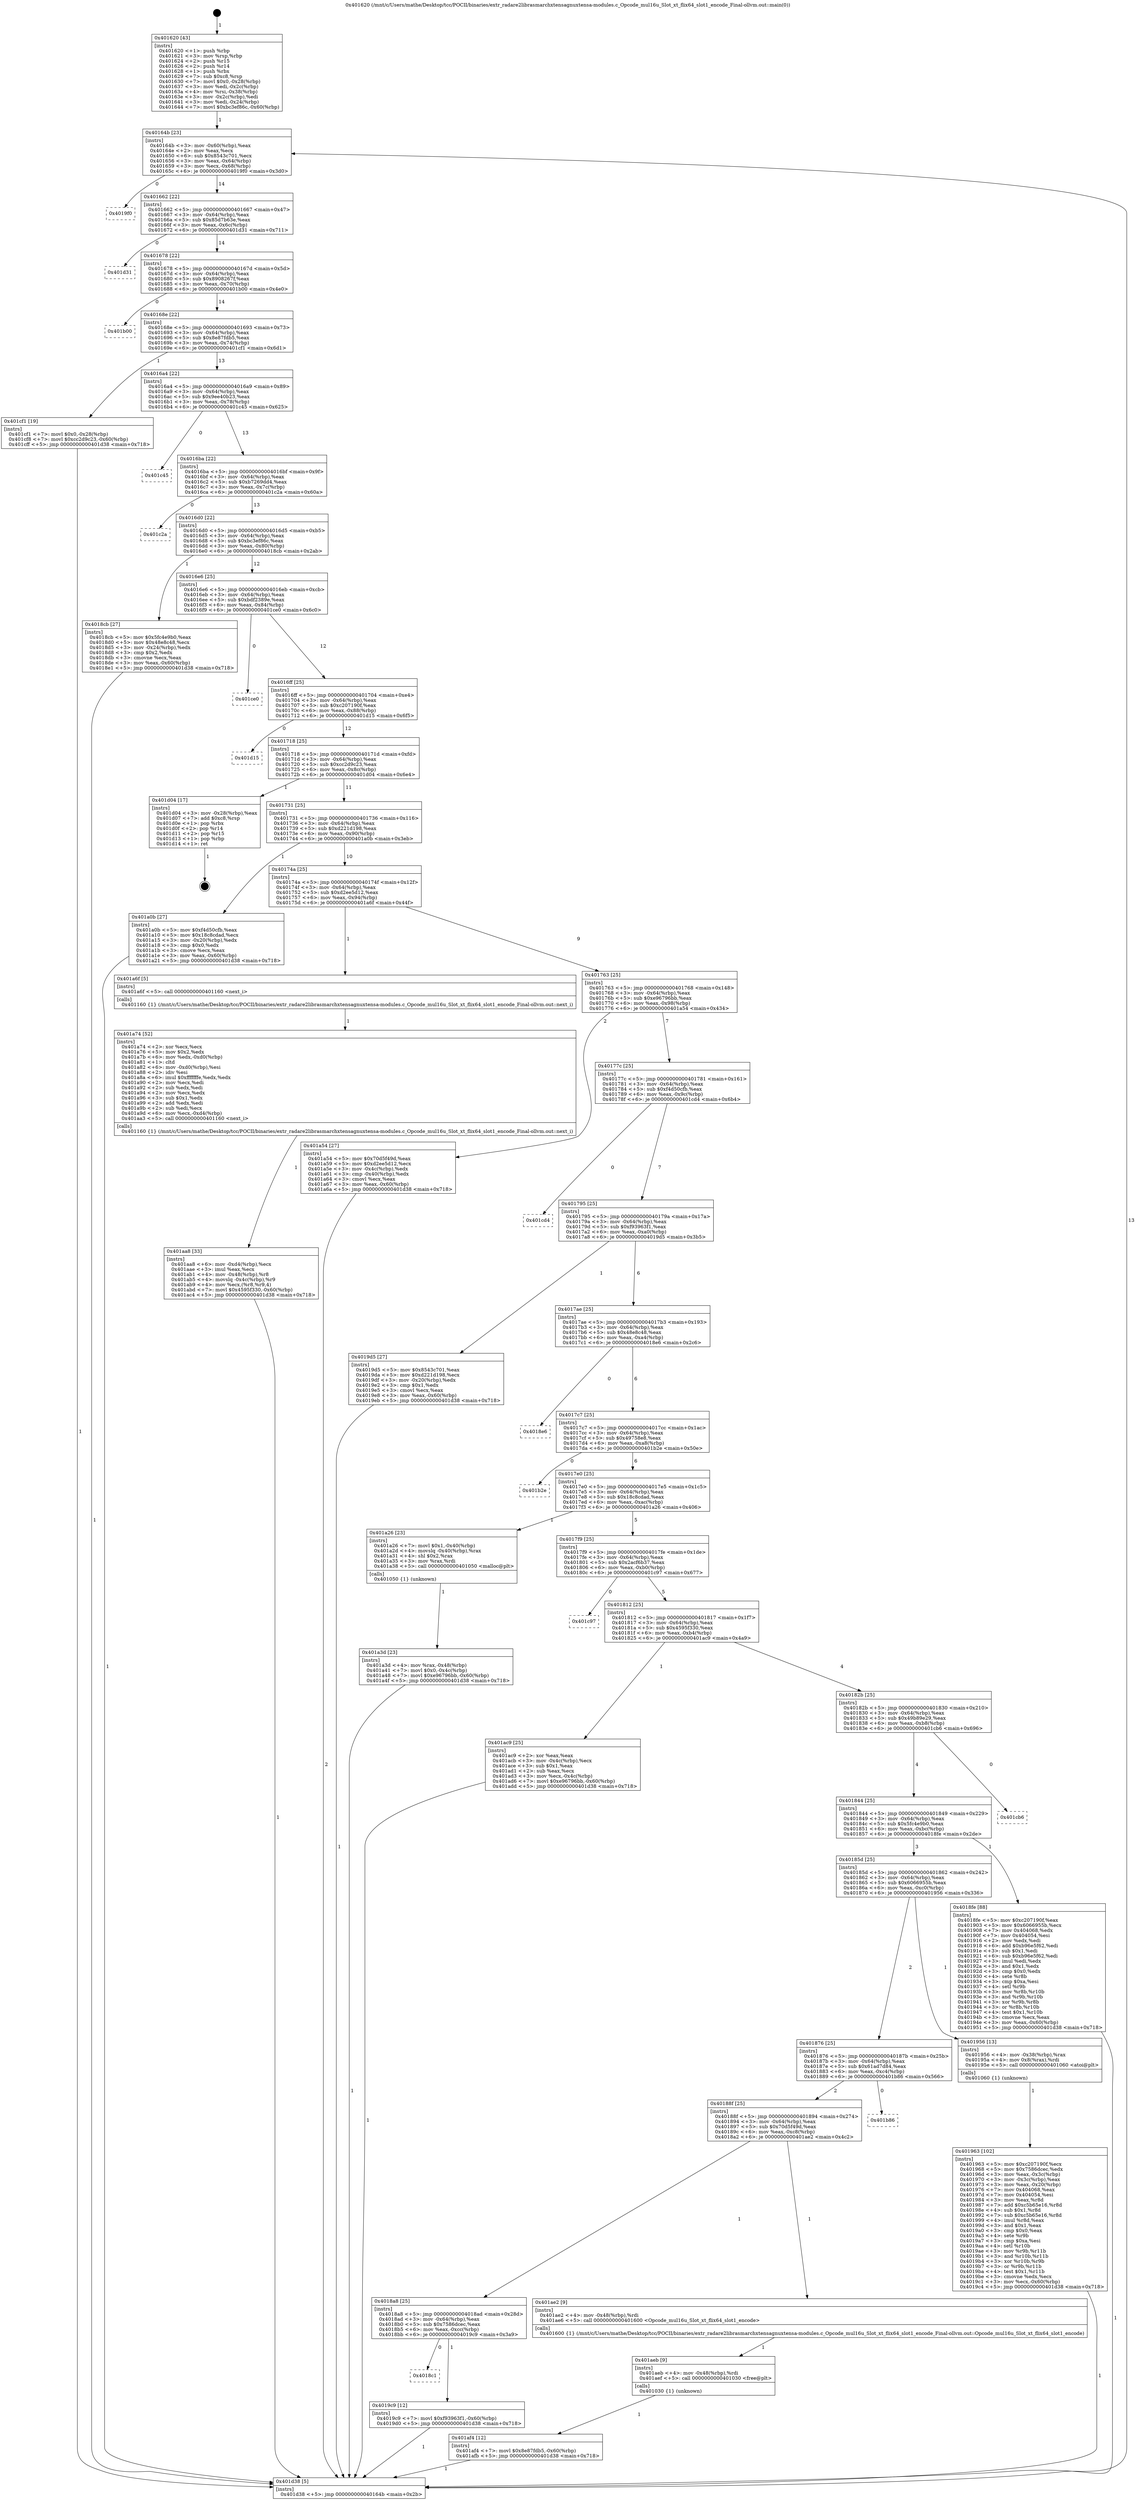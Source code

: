 digraph "0x401620" {
  label = "0x401620 (/mnt/c/Users/mathe/Desktop/tcc/POCII/binaries/extr_radare2librasmarchxtensagnuxtensa-modules.c_Opcode_mul16u_Slot_xt_flix64_slot1_encode_Final-ollvm.out::main(0))"
  labelloc = "t"
  node[shape=record]

  Entry [label="",width=0.3,height=0.3,shape=circle,fillcolor=black,style=filled]
  "0x40164b" [label="{
     0x40164b [23]\l
     | [instrs]\l
     &nbsp;&nbsp;0x40164b \<+3\>: mov -0x60(%rbp),%eax\l
     &nbsp;&nbsp;0x40164e \<+2\>: mov %eax,%ecx\l
     &nbsp;&nbsp;0x401650 \<+6\>: sub $0x8543c701,%ecx\l
     &nbsp;&nbsp;0x401656 \<+3\>: mov %eax,-0x64(%rbp)\l
     &nbsp;&nbsp;0x401659 \<+3\>: mov %ecx,-0x68(%rbp)\l
     &nbsp;&nbsp;0x40165c \<+6\>: je 00000000004019f0 \<main+0x3d0\>\l
  }"]
  "0x4019f0" [label="{
     0x4019f0\l
  }", style=dashed]
  "0x401662" [label="{
     0x401662 [22]\l
     | [instrs]\l
     &nbsp;&nbsp;0x401662 \<+5\>: jmp 0000000000401667 \<main+0x47\>\l
     &nbsp;&nbsp;0x401667 \<+3\>: mov -0x64(%rbp),%eax\l
     &nbsp;&nbsp;0x40166a \<+5\>: sub $0x85d7b63e,%eax\l
     &nbsp;&nbsp;0x40166f \<+3\>: mov %eax,-0x6c(%rbp)\l
     &nbsp;&nbsp;0x401672 \<+6\>: je 0000000000401d31 \<main+0x711\>\l
  }"]
  Exit [label="",width=0.3,height=0.3,shape=circle,fillcolor=black,style=filled,peripheries=2]
  "0x401d31" [label="{
     0x401d31\l
  }", style=dashed]
  "0x401678" [label="{
     0x401678 [22]\l
     | [instrs]\l
     &nbsp;&nbsp;0x401678 \<+5\>: jmp 000000000040167d \<main+0x5d\>\l
     &nbsp;&nbsp;0x40167d \<+3\>: mov -0x64(%rbp),%eax\l
     &nbsp;&nbsp;0x401680 \<+5\>: sub $0x8908267f,%eax\l
     &nbsp;&nbsp;0x401685 \<+3\>: mov %eax,-0x70(%rbp)\l
     &nbsp;&nbsp;0x401688 \<+6\>: je 0000000000401b00 \<main+0x4e0\>\l
  }"]
  "0x401af4" [label="{
     0x401af4 [12]\l
     | [instrs]\l
     &nbsp;&nbsp;0x401af4 \<+7\>: movl $0x8e87fdb5,-0x60(%rbp)\l
     &nbsp;&nbsp;0x401afb \<+5\>: jmp 0000000000401d38 \<main+0x718\>\l
  }"]
  "0x401b00" [label="{
     0x401b00\l
  }", style=dashed]
  "0x40168e" [label="{
     0x40168e [22]\l
     | [instrs]\l
     &nbsp;&nbsp;0x40168e \<+5\>: jmp 0000000000401693 \<main+0x73\>\l
     &nbsp;&nbsp;0x401693 \<+3\>: mov -0x64(%rbp),%eax\l
     &nbsp;&nbsp;0x401696 \<+5\>: sub $0x8e87fdb5,%eax\l
     &nbsp;&nbsp;0x40169b \<+3\>: mov %eax,-0x74(%rbp)\l
     &nbsp;&nbsp;0x40169e \<+6\>: je 0000000000401cf1 \<main+0x6d1\>\l
  }"]
  "0x401aeb" [label="{
     0x401aeb [9]\l
     | [instrs]\l
     &nbsp;&nbsp;0x401aeb \<+4\>: mov -0x48(%rbp),%rdi\l
     &nbsp;&nbsp;0x401aef \<+5\>: call 0000000000401030 \<free@plt\>\l
     | [calls]\l
     &nbsp;&nbsp;0x401030 \{1\} (unknown)\l
  }"]
  "0x401cf1" [label="{
     0x401cf1 [19]\l
     | [instrs]\l
     &nbsp;&nbsp;0x401cf1 \<+7\>: movl $0x0,-0x28(%rbp)\l
     &nbsp;&nbsp;0x401cf8 \<+7\>: movl $0xcc2d9c23,-0x60(%rbp)\l
     &nbsp;&nbsp;0x401cff \<+5\>: jmp 0000000000401d38 \<main+0x718\>\l
  }"]
  "0x4016a4" [label="{
     0x4016a4 [22]\l
     | [instrs]\l
     &nbsp;&nbsp;0x4016a4 \<+5\>: jmp 00000000004016a9 \<main+0x89\>\l
     &nbsp;&nbsp;0x4016a9 \<+3\>: mov -0x64(%rbp),%eax\l
     &nbsp;&nbsp;0x4016ac \<+5\>: sub $0x9ee40b23,%eax\l
     &nbsp;&nbsp;0x4016b1 \<+3\>: mov %eax,-0x78(%rbp)\l
     &nbsp;&nbsp;0x4016b4 \<+6\>: je 0000000000401c45 \<main+0x625\>\l
  }"]
  "0x401aa8" [label="{
     0x401aa8 [33]\l
     | [instrs]\l
     &nbsp;&nbsp;0x401aa8 \<+6\>: mov -0xd4(%rbp),%ecx\l
     &nbsp;&nbsp;0x401aae \<+3\>: imul %eax,%ecx\l
     &nbsp;&nbsp;0x401ab1 \<+4\>: mov -0x48(%rbp),%r8\l
     &nbsp;&nbsp;0x401ab5 \<+4\>: movslq -0x4c(%rbp),%r9\l
     &nbsp;&nbsp;0x401ab9 \<+4\>: mov %ecx,(%r8,%r9,4)\l
     &nbsp;&nbsp;0x401abd \<+7\>: movl $0x4595f330,-0x60(%rbp)\l
     &nbsp;&nbsp;0x401ac4 \<+5\>: jmp 0000000000401d38 \<main+0x718\>\l
  }"]
  "0x401c45" [label="{
     0x401c45\l
  }", style=dashed]
  "0x4016ba" [label="{
     0x4016ba [22]\l
     | [instrs]\l
     &nbsp;&nbsp;0x4016ba \<+5\>: jmp 00000000004016bf \<main+0x9f\>\l
     &nbsp;&nbsp;0x4016bf \<+3\>: mov -0x64(%rbp),%eax\l
     &nbsp;&nbsp;0x4016c2 \<+5\>: sub $0xb7269dd4,%eax\l
     &nbsp;&nbsp;0x4016c7 \<+3\>: mov %eax,-0x7c(%rbp)\l
     &nbsp;&nbsp;0x4016ca \<+6\>: je 0000000000401c2a \<main+0x60a\>\l
  }"]
  "0x401a74" [label="{
     0x401a74 [52]\l
     | [instrs]\l
     &nbsp;&nbsp;0x401a74 \<+2\>: xor %ecx,%ecx\l
     &nbsp;&nbsp;0x401a76 \<+5\>: mov $0x2,%edx\l
     &nbsp;&nbsp;0x401a7b \<+6\>: mov %edx,-0xd0(%rbp)\l
     &nbsp;&nbsp;0x401a81 \<+1\>: cltd\l
     &nbsp;&nbsp;0x401a82 \<+6\>: mov -0xd0(%rbp),%esi\l
     &nbsp;&nbsp;0x401a88 \<+2\>: idiv %esi\l
     &nbsp;&nbsp;0x401a8a \<+6\>: imul $0xfffffffe,%edx,%edx\l
     &nbsp;&nbsp;0x401a90 \<+2\>: mov %ecx,%edi\l
     &nbsp;&nbsp;0x401a92 \<+2\>: sub %edx,%edi\l
     &nbsp;&nbsp;0x401a94 \<+2\>: mov %ecx,%edx\l
     &nbsp;&nbsp;0x401a96 \<+3\>: sub $0x1,%edx\l
     &nbsp;&nbsp;0x401a99 \<+2\>: add %edx,%edi\l
     &nbsp;&nbsp;0x401a9b \<+2\>: sub %edi,%ecx\l
     &nbsp;&nbsp;0x401a9d \<+6\>: mov %ecx,-0xd4(%rbp)\l
     &nbsp;&nbsp;0x401aa3 \<+5\>: call 0000000000401160 \<next_i\>\l
     | [calls]\l
     &nbsp;&nbsp;0x401160 \{1\} (/mnt/c/Users/mathe/Desktop/tcc/POCII/binaries/extr_radare2librasmarchxtensagnuxtensa-modules.c_Opcode_mul16u_Slot_xt_flix64_slot1_encode_Final-ollvm.out::next_i)\l
  }"]
  "0x401c2a" [label="{
     0x401c2a\l
  }", style=dashed]
  "0x4016d0" [label="{
     0x4016d0 [22]\l
     | [instrs]\l
     &nbsp;&nbsp;0x4016d0 \<+5\>: jmp 00000000004016d5 \<main+0xb5\>\l
     &nbsp;&nbsp;0x4016d5 \<+3\>: mov -0x64(%rbp),%eax\l
     &nbsp;&nbsp;0x4016d8 \<+5\>: sub $0xbc3ef86c,%eax\l
     &nbsp;&nbsp;0x4016dd \<+3\>: mov %eax,-0x80(%rbp)\l
     &nbsp;&nbsp;0x4016e0 \<+6\>: je 00000000004018cb \<main+0x2ab\>\l
  }"]
  "0x401a3d" [label="{
     0x401a3d [23]\l
     | [instrs]\l
     &nbsp;&nbsp;0x401a3d \<+4\>: mov %rax,-0x48(%rbp)\l
     &nbsp;&nbsp;0x401a41 \<+7\>: movl $0x0,-0x4c(%rbp)\l
     &nbsp;&nbsp;0x401a48 \<+7\>: movl $0xe96796bb,-0x60(%rbp)\l
     &nbsp;&nbsp;0x401a4f \<+5\>: jmp 0000000000401d38 \<main+0x718\>\l
  }"]
  "0x4018cb" [label="{
     0x4018cb [27]\l
     | [instrs]\l
     &nbsp;&nbsp;0x4018cb \<+5\>: mov $0x5fc4e9b0,%eax\l
     &nbsp;&nbsp;0x4018d0 \<+5\>: mov $0x48e8c48,%ecx\l
     &nbsp;&nbsp;0x4018d5 \<+3\>: mov -0x24(%rbp),%edx\l
     &nbsp;&nbsp;0x4018d8 \<+3\>: cmp $0x2,%edx\l
     &nbsp;&nbsp;0x4018db \<+3\>: cmovne %ecx,%eax\l
     &nbsp;&nbsp;0x4018de \<+3\>: mov %eax,-0x60(%rbp)\l
     &nbsp;&nbsp;0x4018e1 \<+5\>: jmp 0000000000401d38 \<main+0x718\>\l
  }"]
  "0x4016e6" [label="{
     0x4016e6 [25]\l
     | [instrs]\l
     &nbsp;&nbsp;0x4016e6 \<+5\>: jmp 00000000004016eb \<main+0xcb\>\l
     &nbsp;&nbsp;0x4016eb \<+3\>: mov -0x64(%rbp),%eax\l
     &nbsp;&nbsp;0x4016ee \<+5\>: sub $0xbdf2389e,%eax\l
     &nbsp;&nbsp;0x4016f3 \<+6\>: mov %eax,-0x84(%rbp)\l
     &nbsp;&nbsp;0x4016f9 \<+6\>: je 0000000000401ce0 \<main+0x6c0\>\l
  }"]
  "0x401d38" [label="{
     0x401d38 [5]\l
     | [instrs]\l
     &nbsp;&nbsp;0x401d38 \<+5\>: jmp 000000000040164b \<main+0x2b\>\l
  }"]
  "0x401620" [label="{
     0x401620 [43]\l
     | [instrs]\l
     &nbsp;&nbsp;0x401620 \<+1\>: push %rbp\l
     &nbsp;&nbsp;0x401621 \<+3\>: mov %rsp,%rbp\l
     &nbsp;&nbsp;0x401624 \<+2\>: push %r15\l
     &nbsp;&nbsp;0x401626 \<+2\>: push %r14\l
     &nbsp;&nbsp;0x401628 \<+1\>: push %rbx\l
     &nbsp;&nbsp;0x401629 \<+7\>: sub $0xc8,%rsp\l
     &nbsp;&nbsp;0x401630 \<+7\>: movl $0x0,-0x28(%rbp)\l
     &nbsp;&nbsp;0x401637 \<+3\>: mov %edi,-0x2c(%rbp)\l
     &nbsp;&nbsp;0x40163a \<+4\>: mov %rsi,-0x38(%rbp)\l
     &nbsp;&nbsp;0x40163e \<+3\>: mov -0x2c(%rbp),%edi\l
     &nbsp;&nbsp;0x401641 \<+3\>: mov %edi,-0x24(%rbp)\l
     &nbsp;&nbsp;0x401644 \<+7\>: movl $0xbc3ef86c,-0x60(%rbp)\l
  }"]
  "0x4018c1" [label="{
     0x4018c1\l
  }", style=dashed]
  "0x401ce0" [label="{
     0x401ce0\l
  }", style=dashed]
  "0x4016ff" [label="{
     0x4016ff [25]\l
     | [instrs]\l
     &nbsp;&nbsp;0x4016ff \<+5\>: jmp 0000000000401704 \<main+0xe4\>\l
     &nbsp;&nbsp;0x401704 \<+3\>: mov -0x64(%rbp),%eax\l
     &nbsp;&nbsp;0x401707 \<+5\>: sub $0xc207190f,%eax\l
     &nbsp;&nbsp;0x40170c \<+6\>: mov %eax,-0x88(%rbp)\l
     &nbsp;&nbsp;0x401712 \<+6\>: je 0000000000401d15 \<main+0x6f5\>\l
  }"]
  "0x4019c9" [label="{
     0x4019c9 [12]\l
     | [instrs]\l
     &nbsp;&nbsp;0x4019c9 \<+7\>: movl $0xf93963f1,-0x60(%rbp)\l
     &nbsp;&nbsp;0x4019d0 \<+5\>: jmp 0000000000401d38 \<main+0x718\>\l
  }"]
  "0x401d15" [label="{
     0x401d15\l
  }", style=dashed]
  "0x401718" [label="{
     0x401718 [25]\l
     | [instrs]\l
     &nbsp;&nbsp;0x401718 \<+5\>: jmp 000000000040171d \<main+0xfd\>\l
     &nbsp;&nbsp;0x40171d \<+3\>: mov -0x64(%rbp),%eax\l
     &nbsp;&nbsp;0x401720 \<+5\>: sub $0xcc2d9c23,%eax\l
     &nbsp;&nbsp;0x401725 \<+6\>: mov %eax,-0x8c(%rbp)\l
     &nbsp;&nbsp;0x40172b \<+6\>: je 0000000000401d04 \<main+0x6e4\>\l
  }"]
  "0x4018a8" [label="{
     0x4018a8 [25]\l
     | [instrs]\l
     &nbsp;&nbsp;0x4018a8 \<+5\>: jmp 00000000004018ad \<main+0x28d\>\l
     &nbsp;&nbsp;0x4018ad \<+3\>: mov -0x64(%rbp),%eax\l
     &nbsp;&nbsp;0x4018b0 \<+5\>: sub $0x7586dcec,%eax\l
     &nbsp;&nbsp;0x4018b5 \<+6\>: mov %eax,-0xcc(%rbp)\l
     &nbsp;&nbsp;0x4018bb \<+6\>: je 00000000004019c9 \<main+0x3a9\>\l
  }"]
  "0x401d04" [label="{
     0x401d04 [17]\l
     | [instrs]\l
     &nbsp;&nbsp;0x401d04 \<+3\>: mov -0x28(%rbp),%eax\l
     &nbsp;&nbsp;0x401d07 \<+7\>: add $0xc8,%rsp\l
     &nbsp;&nbsp;0x401d0e \<+1\>: pop %rbx\l
     &nbsp;&nbsp;0x401d0f \<+2\>: pop %r14\l
     &nbsp;&nbsp;0x401d11 \<+2\>: pop %r15\l
     &nbsp;&nbsp;0x401d13 \<+1\>: pop %rbp\l
     &nbsp;&nbsp;0x401d14 \<+1\>: ret\l
  }"]
  "0x401731" [label="{
     0x401731 [25]\l
     | [instrs]\l
     &nbsp;&nbsp;0x401731 \<+5\>: jmp 0000000000401736 \<main+0x116\>\l
     &nbsp;&nbsp;0x401736 \<+3\>: mov -0x64(%rbp),%eax\l
     &nbsp;&nbsp;0x401739 \<+5\>: sub $0xd221d198,%eax\l
     &nbsp;&nbsp;0x40173e \<+6\>: mov %eax,-0x90(%rbp)\l
     &nbsp;&nbsp;0x401744 \<+6\>: je 0000000000401a0b \<main+0x3eb\>\l
  }"]
  "0x401ae2" [label="{
     0x401ae2 [9]\l
     | [instrs]\l
     &nbsp;&nbsp;0x401ae2 \<+4\>: mov -0x48(%rbp),%rdi\l
     &nbsp;&nbsp;0x401ae6 \<+5\>: call 0000000000401600 \<Opcode_mul16u_Slot_xt_flix64_slot1_encode\>\l
     | [calls]\l
     &nbsp;&nbsp;0x401600 \{1\} (/mnt/c/Users/mathe/Desktop/tcc/POCII/binaries/extr_radare2librasmarchxtensagnuxtensa-modules.c_Opcode_mul16u_Slot_xt_flix64_slot1_encode_Final-ollvm.out::Opcode_mul16u_Slot_xt_flix64_slot1_encode)\l
  }"]
  "0x401a0b" [label="{
     0x401a0b [27]\l
     | [instrs]\l
     &nbsp;&nbsp;0x401a0b \<+5\>: mov $0xf4d50cfb,%eax\l
     &nbsp;&nbsp;0x401a10 \<+5\>: mov $0x18c8cdad,%ecx\l
     &nbsp;&nbsp;0x401a15 \<+3\>: mov -0x20(%rbp),%edx\l
     &nbsp;&nbsp;0x401a18 \<+3\>: cmp $0x0,%edx\l
     &nbsp;&nbsp;0x401a1b \<+3\>: cmove %ecx,%eax\l
     &nbsp;&nbsp;0x401a1e \<+3\>: mov %eax,-0x60(%rbp)\l
     &nbsp;&nbsp;0x401a21 \<+5\>: jmp 0000000000401d38 \<main+0x718\>\l
  }"]
  "0x40174a" [label="{
     0x40174a [25]\l
     | [instrs]\l
     &nbsp;&nbsp;0x40174a \<+5\>: jmp 000000000040174f \<main+0x12f\>\l
     &nbsp;&nbsp;0x40174f \<+3\>: mov -0x64(%rbp),%eax\l
     &nbsp;&nbsp;0x401752 \<+5\>: sub $0xd2ee5d12,%eax\l
     &nbsp;&nbsp;0x401757 \<+6\>: mov %eax,-0x94(%rbp)\l
     &nbsp;&nbsp;0x40175d \<+6\>: je 0000000000401a6f \<main+0x44f\>\l
  }"]
  "0x40188f" [label="{
     0x40188f [25]\l
     | [instrs]\l
     &nbsp;&nbsp;0x40188f \<+5\>: jmp 0000000000401894 \<main+0x274\>\l
     &nbsp;&nbsp;0x401894 \<+3\>: mov -0x64(%rbp),%eax\l
     &nbsp;&nbsp;0x401897 \<+5\>: sub $0x70d5f49d,%eax\l
     &nbsp;&nbsp;0x40189c \<+6\>: mov %eax,-0xc8(%rbp)\l
     &nbsp;&nbsp;0x4018a2 \<+6\>: je 0000000000401ae2 \<main+0x4c2\>\l
  }"]
  "0x401a6f" [label="{
     0x401a6f [5]\l
     | [instrs]\l
     &nbsp;&nbsp;0x401a6f \<+5\>: call 0000000000401160 \<next_i\>\l
     | [calls]\l
     &nbsp;&nbsp;0x401160 \{1\} (/mnt/c/Users/mathe/Desktop/tcc/POCII/binaries/extr_radare2librasmarchxtensagnuxtensa-modules.c_Opcode_mul16u_Slot_xt_flix64_slot1_encode_Final-ollvm.out::next_i)\l
  }"]
  "0x401763" [label="{
     0x401763 [25]\l
     | [instrs]\l
     &nbsp;&nbsp;0x401763 \<+5\>: jmp 0000000000401768 \<main+0x148\>\l
     &nbsp;&nbsp;0x401768 \<+3\>: mov -0x64(%rbp),%eax\l
     &nbsp;&nbsp;0x40176b \<+5\>: sub $0xe96796bb,%eax\l
     &nbsp;&nbsp;0x401770 \<+6\>: mov %eax,-0x98(%rbp)\l
     &nbsp;&nbsp;0x401776 \<+6\>: je 0000000000401a54 \<main+0x434\>\l
  }"]
  "0x401b86" [label="{
     0x401b86\l
  }", style=dashed]
  "0x401a54" [label="{
     0x401a54 [27]\l
     | [instrs]\l
     &nbsp;&nbsp;0x401a54 \<+5\>: mov $0x70d5f49d,%eax\l
     &nbsp;&nbsp;0x401a59 \<+5\>: mov $0xd2ee5d12,%ecx\l
     &nbsp;&nbsp;0x401a5e \<+3\>: mov -0x4c(%rbp),%edx\l
     &nbsp;&nbsp;0x401a61 \<+3\>: cmp -0x40(%rbp),%edx\l
     &nbsp;&nbsp;0x401a64 \<+3\>: cmovl %ecx,%eax\l
     &nbsp;&nbsp;0x401a67 \<+3\>: mov %eax,-0x60(%rbp)\l
     &nbsp;&nbsp;0x401a6a \<+5\>: jmp 0000000000401d38 \<main+0x718\>\l
  }"]
  "0x40177c" [label="{
     0x40177c [25]\l
     | [instrs]\l
     &nbsp;&nbsp;0x40177c \<+5\>: jmp 0000000000401781 \<main+0x161\>\l
     &nbsp;&nbsp;0x401781 \<+3\>: mov -0x64(%rbp),%eax\l
     &nbsp;&nbsp;0x401784 \<+5\>: sub $0xf4d50cfb,%eax\l
     &nbsp;&nbsp;0x401789 \<+6\>: mov %eax,-0x9c(%rbp)\l
     &nbsp;&nbsp;0x40178f \<+6\>: je 0000000000401cd4 \<main+0x6b4\>\l
  }"]
  "0x401963" [label="{
     0x401963 [102]\l
     | [instrs]\l
     &nbsp;&nbsp;0x401963 \<+5\>: mov $0xc207190f,%ecx\l
     &nbsp;&nbsp;0x401968 \<+5\>: mov $0x7586dcec,%edx\l
     &nbsp;&nbsp;0x40196d \<+3\>: mov %eax,-0x3c(%rbp)\l
     &nbsp;&nbsp;0x401970 \<+3\>: mov -0x3c(%rbp),%eax\l
     &nbsp;&nbsp;0x401973 \<+3\>: mov %eax,-0x20(%rbp)\l
     &nbsp;&nbsp;0x401976 \<+7\>: mov 0x404068,%eax\l
     &nbsp;&nbsp;0x40197d \<+7\>: mov 0x404054,%esi\l
     &nbsp;&nbsp;0x401984 \<+3\>: mov %eax,%r8d\l
     &nbsp;&nbsp;0x401987 \<+7\>: add $0xc5b65e16,%r8d\l
     &nbsp;&nbsp;0x40198e \<+4\>: sub $0x1,%r8d\l
     &nbsp;&nbsp;0x401992 \<+7\>: sub $0xc5b65e16,%r8d\l
     &nbsp;&nbsp;0x401999 \<+4\>: imul %r8d,%eax\l
     &nbsp;&nbsp;0x40199d \<+3\>: and $0x1,%eax\l
     &nbsp;&nbsp;0x4019a0 \<+3\>: cmp $0x0,%eax\l
     &nbsp;&nbsp;0x4019a3 \<+4\>: sete %r9b\l
     &nbsp;&nbsp;0x4019a7 \<+3\>: cmp $0xa,%esi\l
     &nbsp;&nbsp;0x4019aa \<+4\>: setl %r10b\l
     &nbsp;&nbsp;0x4019ae \<+3\>: mov %r9b,%r11b\l
     &nbsp;&nbsp;0x4019b1 \<+3\>: and %r10b,%r11b\l
     &nbsp;&nbsp;0x4019b4 \<+3\>: xor %r10b,%r9b\l
     &nbsp;&nbsp;0x4019b7 \<+3\>: or %r9b,%r11b\l
     &nbsp;&nbsp;0x4019ba \<+4\>: test $0x1,%r11b\l
     &nbsp;&nbsp;0x4019be \<+3\>: cmovne %edx,%ecx\l
     &nbsp;&nbsp;0x4019c1 \<+3\>: mov %ecx,-0x60(%rbp)\l
     &nbsp;&nbsp;0x4019c4 \<+5\>: jmp 0000000000401d38 \<main+0x718\>\l
  }"]
  "0x401cd4" [label="{
     0x401cd4\l
  }", style=dashed]
  "0x401795" [label="{
     0x401795 [25]\l
     | [instrs]\l
     &nbsp;&nbsp;0x401795 \<+5\>: jmp 000000000040179a \<main+0x17a\>\l
     &nbsp;&nbsp;0x40179a \<+3\>: mov -0x64(%rbp),%eax\l
     &nbsp;&nbsp;0x40179d \<+5\>: sub $0xf93963f1,%eax\l
     &nbsp;&nbsp;0x4017a2 \<+6\>: mov %eax,-0xa0(%rbp)\l
     &nbsp;&nbsp;0x4017a8 \<+6\>: je 00000000004019d5 \<main+0x3b5\>\l
  }"]
  "0x401876" [label="{
     0x401876 [25]\l
     | [instrs]\l
     &nbsp;&nbsp;0x401876 \<+5\>: jmp 000000000040187b \<main+0x25b\>\l
     &nbsp;&nbsp;0x40187b \<+3\>: mov -0x64(%rbp),%eax\l
     &nbsp;&nbsp;0x40187e \<+5\>: sub $0x61ad7d84,%eax\l
     &nbsp;&nbsp;0x401883 \<+6\>: mov %eax,-0xc4(%rbp)\l
     &nbsp;&nbsp;0x401889 \<+6\>: je 0000000000401b86 \<main+0x566\>\l
  }"]
  "0x4019d5" [label="{
     0x4019d5 [27]\l
     | [instrs]\l
     &nbsp;&nbsp;0x4019d5 \<+5\>: mov $0x8543c701,%eax\l
     &nbsp;&nbsp;0x4019da \<+5\>: mov $0xd221d198,%ecx\l
     &nbsp;&nbsp;0x4019df \<+3\>: mov -0x20(%rbp),%edx\l
     &nbsp;&nbsp;0x4019e2 \<+3\>: cmp $0x1,%edx\l
     &nbsp;&nbsp;0x4019e5 \<+3\>: cmovl %ecx,%eax\l
     &nbsp;&nbsp;0x4019e8 \<+3\>: mov %eax,-0x60(%rbp)\l
     &nbsp;&nbsp;0x4019eb \<+5\>: jmp 0000000000401d38 \<main+0x718\>\l
  }"]
  "0x4017ae" [label="{
     0x4017ae [25]\l
     | [instrs]\l
     &nbsp;&nbsp;0x4017ae \<+5\>: jmp 00000000004017b3 \<main+0x193\>\l
     &nbsp;&nbsp;0x4017b3 \<+3\>: mov -0x64(%rbp),%eax\l
     &nbsp;&nbsp;0x4017b6 \<+5\>: sub $0x48e8c48,%eax\l
     &nbsp;&nbsp;0x4017bb \<+6\>: mov %eax,-0xa4(%rbp)\l
     &nbsp;&nbsp;0x4017c1 \<+6\>: je 00000000004018e6 \<main+0x2c6\>\l
  }"]
  "0x401956" [label="{
     0x401956 [13]\l
     | [instrs]\l
     &nbsp;&nbsp;0x401956 \<+4\>: mov -0x38(%rbp),%rax\l
     &nbsp;&nbsp;0x40195a \<+4\>: mov 0x8(%rax),%rdi\l
     &nbsp;&nbsp;0x40195e \<+5\>: call 0000000000401060 \<atoi@plt\>\l
     | [calls]\l
     &nbsp;&nbsp;0x401060 \{1\} (unknown)\l
  }"]
  "0x4018e6" [label="{
     0x4018e6\l
  }", style=dashed]
  "0x4017c7" [label="{
     0x4017c7 [25]\l
     | [instrs]\l
     &nbsp;&nbsp;0x4017c7 \<+5\>: jmp 00000000004017cc \<main+0x1ac\>\l
     &nbsp;&nbsp;0x4017cc \<+3\>: mov -0x64(%rbp),%eax\l
     &nbsp;&nbsp;0x4017cf \<+5\>: sub $0x49758e8,%eax\l
     &nbsp;&nbsp;0x4017d4 \<+6\>: mov %eax,-0xa8(%rbp)\l
     &nbsp;&nbsp;0x4017da \<+6\>: je 0000000000401b2e \<main+0x50e\>\l
  }"]
  "0x40185d" [label="{
     0x40185d [25]\l
     | [instrs]\l
     &nbsp;&nbsp;0x40185d \<+5\>: jmp 0000000000401862 \<main+0x242\>\l
     &nbsp;&nbsp;0x401862 \<+3\>: mov -0x64(%rbp),%eax\l
     &nbsp;&nbsp;0x401865 \<+5\>: sub $0x6066955b,%eax\l
     &nbsp;&nbsp;0x40186a \<+6\>: mov %eax,-0xc0(%rbp)\l
     &nbsp;&nbsp;0x401870 \<+6\>: je 0000000000401956 \<main+0x336\>\l
  }"]
  "0x401b2e" [label="{
     0x401b2e\l
  }", style=dashed]
  "0x4017e0" [label="{
     0x4017e0 [25]\l
     | [instrs]\l
     &nbsp;&nbsp;0x4017e0 \<+5\>: jmp 00000000004017e5 \<main+0x1c5\>\l
     &nbsp;&nbsp;0x4017e5 \<+3\>: mov -0x64(%rbp),%eax\l
     &nbsp;&nbsp;0x4017e8 \<+5\>: sub $0x18c8cdad,%eax\l
     &nbsp;&nbsp;0x4017ed \<+6\>: mov %eax,-0xac(%rbp)\l
     &nbsp;&nbsp;0x4017f3 \<+6\>: je 0000000000401a26 \<main+0x406\>\l
  }"]
  "0x4018fe" [label="{
     0x4018fe [88]\l
     | [instrs]\l
     &nbsp;&nbsp;0x4018fe \<+5\>: mov $0xc207190f,%eax\l
     &nbsp;&nbsp;0x401903 \<+5\>: mov $0x6066955b,%ecx\l
     &nbsp;&nbsp;0x401908 \<+7\>: mov 0x404068,%edx\l
     &nbsp;&nbsp;0x40190f \<+7\>: mov 0x404054,%esi\l
     &nbsp;&nbsp;0x401916 \<+2\>: mov %edx,%edi\l
     &nbsp;&nbsp;0x401918 \<+6\>: add $0xb96e5f62,%edi\l
     &nbsp;&nbsp;0x40191e \<+3\>: sub $0x1,%edi\l
     &nbsp;&nbsp;0x401921 \<+6\>: sub $0xb96e5f62,%edi\l
     &nbsp;&nbsp;0x401927 \<+3\>: imul %edi,%edx\l
     &nbsp;&nbsp;0x40192a \<+3\>: and $0x1,%edx\l
     &nbsp;&nbsp;0x40192d \<+3\>: cmp $0x0,%edx\l
     &nbsp;&nbsp;0x401930 \<+4\>: sete %r8b\l
     &nbsp;&nbsp;0x401934 \<+3\>: cmp $0xa,%esi\l
     &nbsp;&nbsp;0x401937 \<+4\>: setl %r9b\l
     &nbsp;&nbsp;0x40193b \<+3\>: mov %r8b,%r10b\l
     &nbsp;&nbsp;0x40193e \<+3\>: and %r9b,%r10b\l
     &nbsp;&nbsp;0x401941 \<+3\>: xor %r9b,%r8b\l
     &nbsp;&nbsp;0x401944 \<+3\>: or %r8b,%r10b\l
     &nbsp;&nbsp;0x401947 \<+4\>: test $0x1,%r10b\l
     &nbsp;&nbsp;0x40194b \<+3\>: cmovne %ecx,%eax\l
     &nbsp;&nbsp;0x40194e \<+3\>: mov %eax,-0x60(%rbp)\l
     &nbsp;&nbsp;0x401951 \<+5\>: jmp 0000000000401d38 \<main+0x718\>\l
  }"]
  "0x401a26" [label="{
     0x401a26 [23]\l
     | [instrs]\l
     &nbsp;&nbsp;0x401a26 \<+7\>: movl $0x1,-0x40(%rbp)\l
     &nbsp;&nbsp;0x401a2d \<+4\>: movslq -0x40(%rbp),%rax\l
     &nbsp;&nbsp;0x401a31 \<+4\>: shl $0x2,%rax\l
     &nbsp;&nbsp;0x401a35 \<+3\>: mov %rax,%rdi\l
     &nbsp;&nbsp;0x401a38 \<+5\>: call 0000000000401050 \<malloc@plt\>\l
     | [calls]\l
     &nbsp;&nbsp;0x401050 \{1\} (unknown)\l
  }"]
  "0x4017f9" [label="{
     0x4017f9 [25]\l
     | [instrs]\l
     &nbsp;&nbsp;0x4017f9 \<+5\>: jmp 00000000004017fe \<main+0x1de\>\l
     &nbsp;&nbsp;0x4017fe \<+3\>: mov -0x64(%rbp),%eax\l
     &nbsp;&nbsp;0x401801 \<+5\>: sub $0x2acf6b37,%eax\l
     &nbsp;&nbsp;0x401806 \<+6\>: mov %eax,-0xb0(%rbp)\l
     &nbsp;&nbsp;0x40180c \<+6\>: je 0000000000401c97 \<main+0x677\>\l
  }"]
  "0x401844" [label="{
     0x401844 [25]\l
     | [instrs]\l
     &nbsp;&nbsp;0x401844 \<+5\>: jmp 0000000000401849 \<main+0x229\>\l
     &nbsp;&nbsp;0x401849 \<+3\>: mov -0x64(%rbp),%eax\l
     &nbsp;&nbsp;0x40184c \<+5\>: sub $0x5fc4e9b0,%eax\l
     &nbsp;&nbsp;0x401851 \<+6\>: mov %eax,-0xbc(%rbp)\l
     &nbsp;&nbsp;0x401857 \<+6\>: je 00000000004018fe \<main+0x2de\>\l
  }"]
  "0x401c97" [label="{
     0x401c97\l
  }", style=dashed]
  "0x401812" [label="{
     0x401812 [25]\l
     | [instrs]\l
     &nbsp;&nbsp;0x401812 \<+5\>: jmp 0000000000401817 \<main+0x1f7\>\l
     &nbsp;&nbsp;0x401817 \<+3\>: mov -0x64(%rbp),%eax\l
     &nbsp;&nbsp;0x40181a \<+5\>: sub $0x4595f330,%eax\l
     &nbsp;&nbsp;0x40181f \<+6\>: mov %eax,-0xb4(%rbp)\l
     &nbsp;&nbsp;0x401825 \<+6\>: je 0000000000401ac9 \<main+0x4a9\>\l
  }"]
  "0x401cb6" [label="{
     0x401cb6\l
  }", style=dashed]
  "0x401ac9" [label="{
     0x401ac9 [25]\l
     | [instrs]\l
     &nbsp;&nbsp;0x401ac9 \<+2\>: xor %eax,%eax\l
     &nbsp;&nbsp;0x401acb \<+3\>: mov -0x4c(%rbp),%ecx\l
     &nbsp;&nbsp;0x401ace \<+3\>: sub $0x1,%eax\l
     &nbsp;&nbsp;0x401ad1 \<+2\>: sub %eax,%ecx\l
     &nbsp;&nbsp;0x401ad3 \<+3\>: mov %ecx,-0x4c(%rbp)\l
     &nbsp;&nbsp;0x401ad6 \<+7\>: movl $0xe96796bb,-0x60(%rbp)\l
     &nbsp;&nbsp;0x401add \<+5\>: jmp 0000000000401d38 \<main+0x718\>\l
  }"]
  "0x40182b" [label="{
     0x40182b [25]\l
     | [instrs]\l
     &nbsp;&nbsp;0x40182b \<+5\>: jmp 0000000000401830 \<main+0x210\>\l
     &nbsp;&nbsp;0x401830 \<+3\>: mov -0x64(%rbp),%eax\l
     &nbsp;&nbsp;0x401833 \<+5\>: sub $0x49b89e29,%eax\l
     &nbsp;&nbsp;0x401838 \<+6\>: mov %eax,-0xb8(%rbp)\l
     &nbsp;&nbsp;0x40183e \<+6\>: je 0000000000401cb6 \<main+0x696\>\l
  }"]
  Entry -> "0x401620" [label=" 1"]
  "0x40164b" -> "0x4019f0" [label=" 0"]
  "0x40164b" -> "0x401662" [label=" 14"]
  "0x401d04" -> Exit [label=" 1"]
  "0x401662" -> "0x401d31" [label=" 0"]
  "0x401662" -> "0x401678" [label=" 14"]
  "0x401cf1" -> "0x401d38" [label=" 1"]
  "0x401678" -> "0x401b00" [label=" 0"]
  "0x401678" -> "0x40168e" [label=" 14"]
  "0x401af4" -> "0x401d38" [label=" 1"]
  "0x40168e" -> "0x401cf1" [label=" 1"]
  "0x40168e" -> "0x4016a4" [label=" 13"]
  "0x401aeb" -> "0x401af4" [label=" 1"]
  "0x4016a4" -> "0x401c45" [label=" 0"]
  "0x4016a4" -> "0x4016ba" [label=" 13"]
  "0x401ae2" -> "0x401aeb" [label=" 1"]
  "0x4016ba" -> "0x401c2a" [label=" 0"]
  "0x4016ba" -> "0x4016d0" [label=" 13"]
  "0x401ac9" -> "0x401d38" [label=" 1"]
  "0x4016d0" -> "0x4018cb" [label=" 1"]
  "0x4016d0" -> "0x4016e6" [label=" 12"]
  "0x4018cb" -> "0x401d38" [label=" 1"]
  "0x401620" -> "0x40164b" [label=" 1"]
  "0x401d38" -> "0x40164b" [label=" 13"]
  "0x401aa8" -> "0x401d38" [label=" 1"]
  "0x4016e6" -> "0x401ce0" [label=" 0"]
  "0x4016e6" -> "0x4016ff" [label=" 12"]
  "0x401a74" -> "0x401aa8" [label=" 1"]
  "0x4016ff" -> "0x401d15" [label=" 0"]
  "0x4016ff" -> "0x401718" [label=" 12"]
  "0x401a6f" -> "0x401a74" [label=" 1"]
  "0x401718" -> "0x401d04" [label=" 1"]
  "0x401718" -> "0x401731" [label=" 11"]
  "0x401a3d" -> "0x401d38" [label=" 1"]
  "0x401731" -> "0x401a0b" [label=" 1"]
  "0x401731" -> "0x40174a" [label=" 10"]
  "0x401a26" -> "0x401a3d" [label=" 1"]
  "0x40174a" -> "0x401a6f" [label=" 1"]
  "0x40174a" -> "0x401763" [label=" 9"]
  "0x4019d5" -> "0x401d38" [label=" 1"]
  "0x401763" -> "0x401a54" [label=" 2"]
  "0x401763" -> "0x40177c" [label=" 7"]
  "0x4019c9" -> "0x401d38" [label=" 1"]
  "0x40177c" -> "0x401cd4" [label=" 0"]
  "0x40177c" -> "0x401795" [label=" 7"]
  "0x4018a8" -> "0x4019c9" [label=" 1"]
  "0x401795" -> "0x4019d5" [label=" 1"]
  "0x401795" -> "0x4017ae" [label=" 6"]
  "0x401a54" -> "0x401d38" [label=" 2"]
  "0x4017ae" -> "0x4018e6" [label=" 0"]
  "0x4017ae" -> "0x4017c7" [label=" 6"]
  "0x40188f" -> "0x4018a8" [label=" 1"]
  "0x4017c7" -> "0x401b2e" [label=" 0"]
  "0x4017c7" -> "0x4017e0" [label=" 6"]
  "0x401a0b" -> "0x401d38" [label=" 1"]
  "0x4017e0" -> "0x401a26" [label=" 1"]
  "0x4017e0" -> "0x4017f9" [label=" 5"]
  "0x401876" -> "0x40188f" [label=" 2"]
  "0x4017f9" -> "0x401c97" [label=" 0"]
  "0x4017f9" -> "0x401812" [label=" 5"]
  "0x4018a8" -> "0x4018c1" [label=" 0"]
  "0x401812" -> "0x401ac9" [label=" 1"]
  "0x401812" -> "0x40182b" [label=" 4"]
  "0x401963" -> "0x401d38" [label=" 1"]
  "0x40182b" -> "0x401cb6" [label=" 0"]
  "0x40182b" -> "0x401844" [label=" 4"]
  "0x401876" -> "0x401b86" [label=" 0"]
  "0x401844" -> "0x4018fe" [label=" 1"]
  "0x401844" -> "0x40185d" [label=" 3"]
  "0x4018fe" -> "0x401d38" [label=" 1"]
  "0x40188f" -> "0x401ae2" [label=" 1"]
  "0x40185d" -> "0x401956" [label=" 1"]
  "0x40185d" -> "0x401876" [label=" 2"]
  "0x401956" -> "0x401963" [label=" 1"]
}
